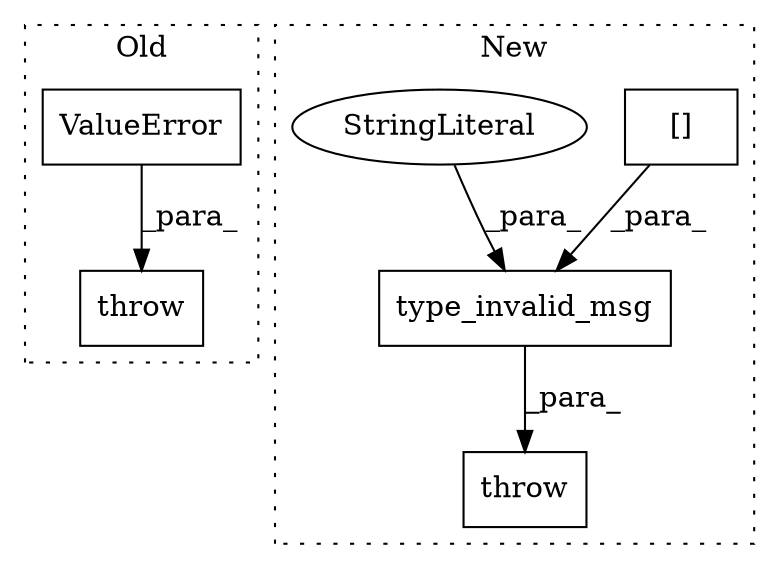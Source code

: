 digraph G {
subgraph cluster0 {
1 [label="ValueError" a="32" s="3524,3677" l="11,1" shape="box"];
4 [label="throw" a="53" s="3518" l="6" shape="box"];
label = "Old";
style="dotted";
}
subgraph cluster1 {
2 [label="type_invalid_msg" a="32" s="3677,3821" l="17,1" shape="box"];
3 [label="[]" a="2" s="3712,3819" l="13,2" shape="box"];
5 [label="throw" a="53" s="3654" l="6" shape="box"];
6 [label="StringLiteral" a="45" s="3694" l="6" shape="ellipse"];
label = "New";
style="dotted";
}
1 -> 4 [label="_para_"];
2 -> 5 [label="_para_"];
3 -> 2 [label="_para_"];
6 -> 2 [label="_para_"];
}